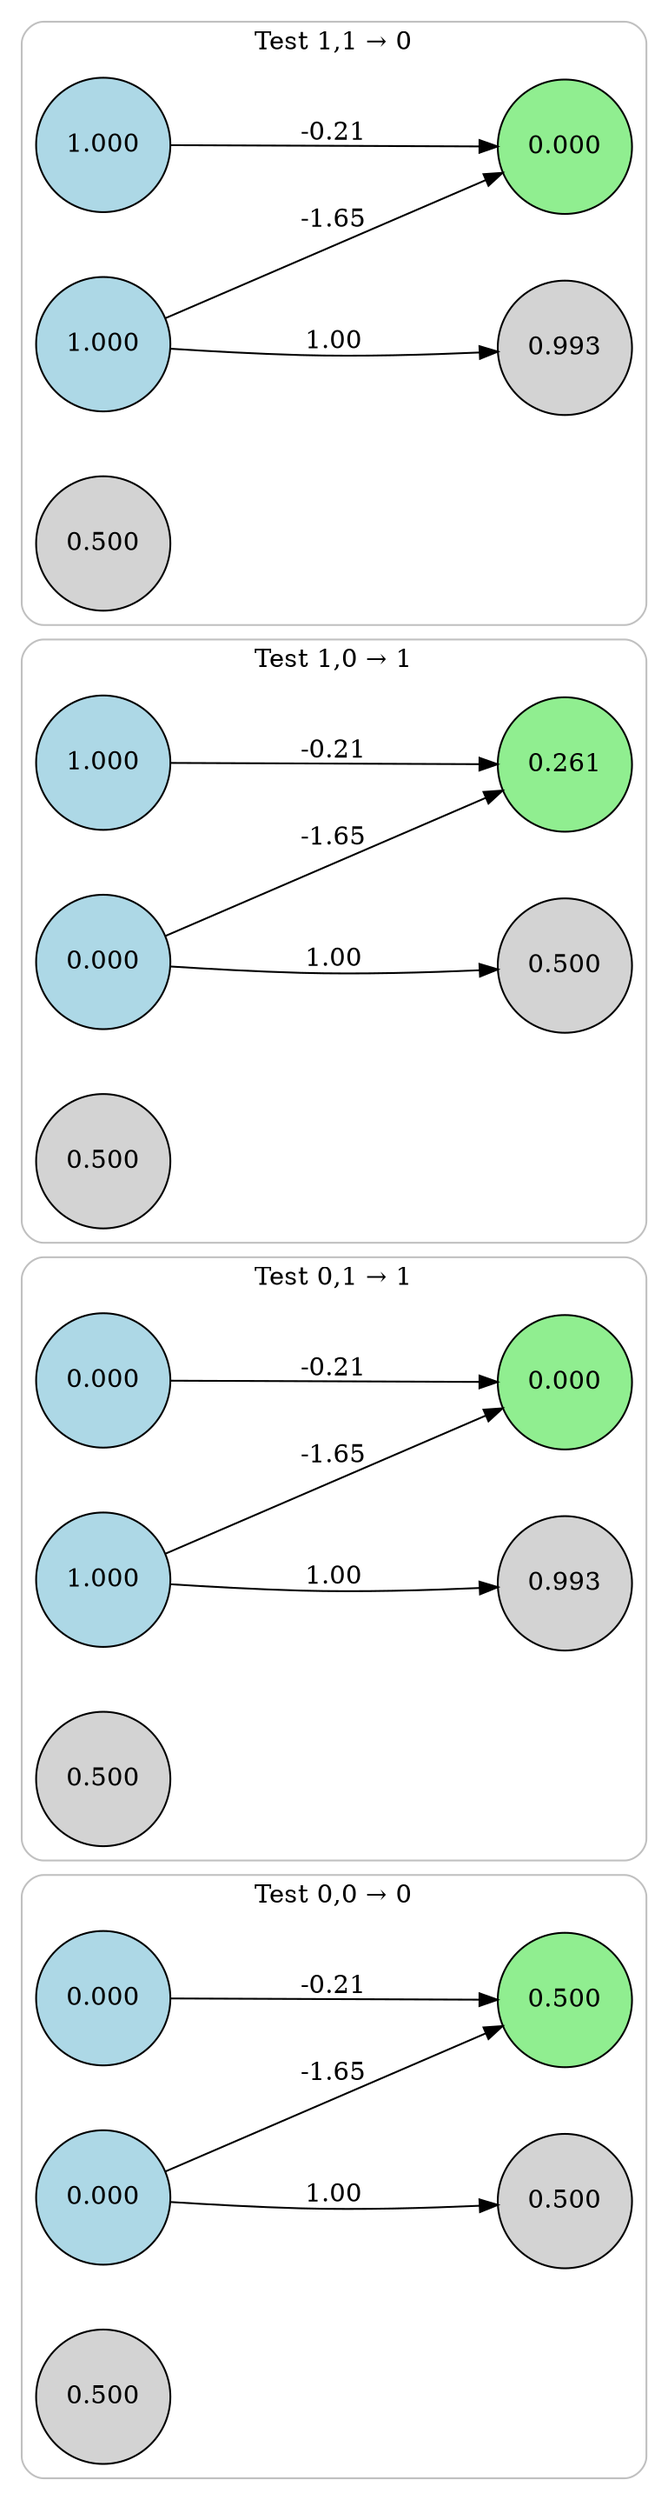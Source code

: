 digraph neat {
  compound=true;
  rankdir=LR;
  node [shape=circle];
  ranksep=2.0;
  nodesep=0.5;
  subgraph cluster_0 {
    label="Test 0,0 → 0";
    style=rounded;
    color=gray;
    node0_0 [label="0.000", style=filled, fillcolor=lightblue];
    node1_0 [label="0.000", style=filled, fillcolor=lightblue];
    node39_0 [label="0.500", style=filled, fillcolor=lightgreen];
    node161_0 [label="0.500", style=filled, fillcolor=lightgray];
    node181_0 [label="0.500", style=filled, fillcolor=lightgray];
    node0_0 -> node39_0 [label="-0.21"];
    node1_0 -> node181_0 [label="1.00"];
    node1_0 -> node39_0 [label="-1.65"];
  }
  subgraph cluster_1 {
    label="Test 0,1 → 1";
    style=rounded;
    color=gray;
    node0_1 [label="0.000", style=filled, fillcolor=lightblue];
    node1_1 [label="1.000", style=filled, fillcolor=lightblue];
    node39_1 [label="0.000", style=filled, fillcolor=lightgreen];
    node161_1 [label="0.500", style=filled, fillcolor=lightgray];
    node181_1 [label="0.993", style=filled, fillcolor=lightgray];
    node0_1 -> node39_1 [label="-0.21"];
    node1_1 -> node181_1 [label="1.00"];
    node1_1 -> node39_1 [label="-1.65"];
  }
  subgraph cluster_2 {
    label="Test 1,0 → 1";
    style=rounded;
    color=gray;
    node0_2 [label="1.000", style=filled, fillcolor=lightblue];
    node1_2 [label="0.000", style=filled, fillcolor=lightblue];
    node39_2 [label="0.261", style=filled, fillcolor=lightgreen];
    node161_2 [label="0.500", style=filled, fillcolor=lightgray];
    node181_2 [label="0.500", style=filled, fillcolor=lightgray];
    node0_2 -> node39_2 [label="-0.21"];
    node1_2 -> node181_2 [label="1.00"];
    node1_2 -> node39_2 [label="-1.65"];
  }
  subgraph cluster_3 {
    label="Test 1,1 → 0";
    style=rounded;
    color=gray;
    node0_3 [label="1.000", style=filled, fillcolor=lightblue];
    node1_3 [label="1.000", style=filled, fillcolor=lightblue];
    node39_3 [label="0.000", style=filled, fillcolor=lightgreen];
    node161_3 [label="0.500", style=filled, fillcolor=lightgray];
    node181_3 [label="0.993", style=filled, fillcolor=lightgray];
    node0_3 -> node39_3 [label="-0.21"];
    node1_3 -> node181_3 [label="1.00"];
    node1_3 -> node39_3 [label="-1.65"];
  }
}
